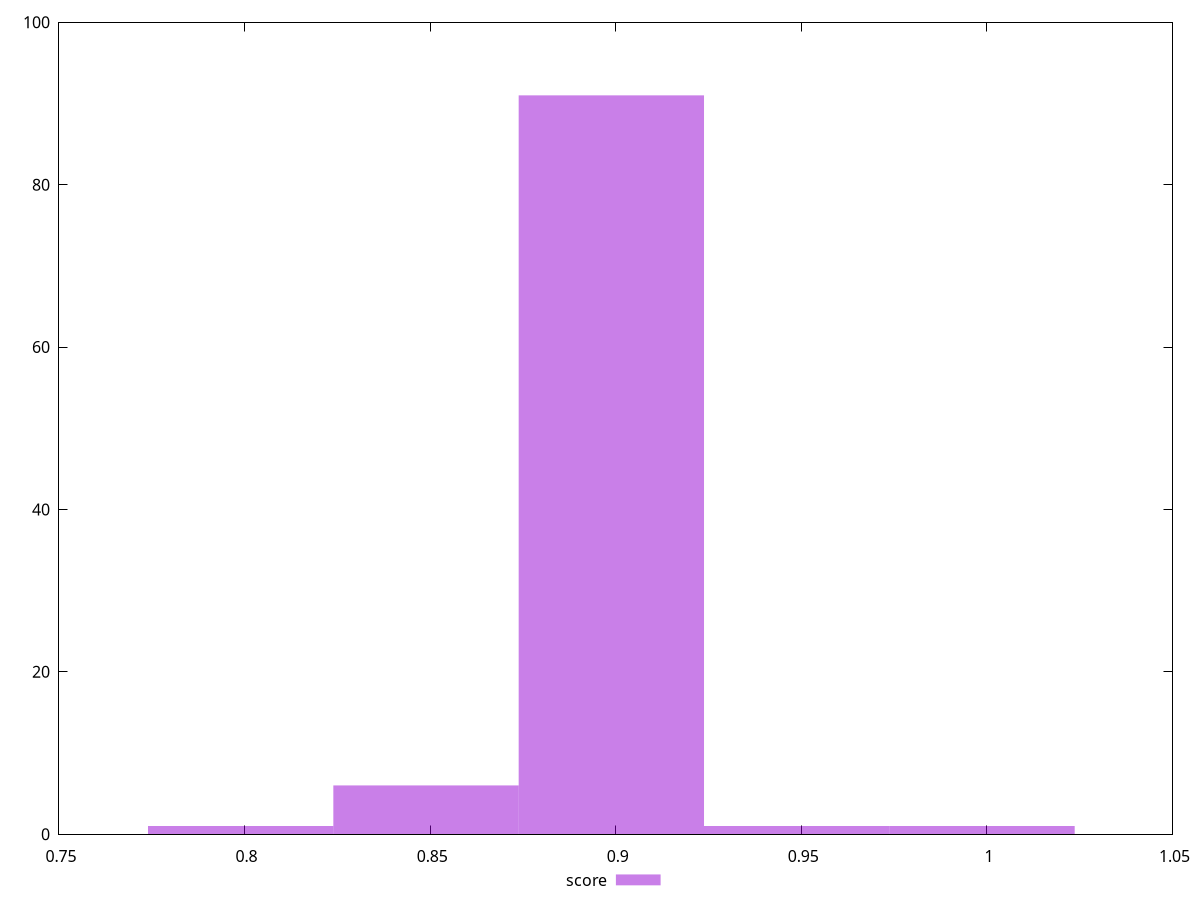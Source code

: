 reset
set terminal svg size 640, 490 enhanced background rgb 'white'
set output "reprap/total-blocking-time/samples/pages+cached/score/histogram.svg"

$score <<EOF
0.9986794538187573 1
0.8988115084368816 91
0.9487454811278195 1
0.8488775357459438 6
0.7989435630550059 1
EOF

set key outside below
set boxwidth 0.04993397269093787
set yrange [0:100]
set style fill transparent solid 0.5 noborder

plot \
  $score title "score" with boxes, \


reset